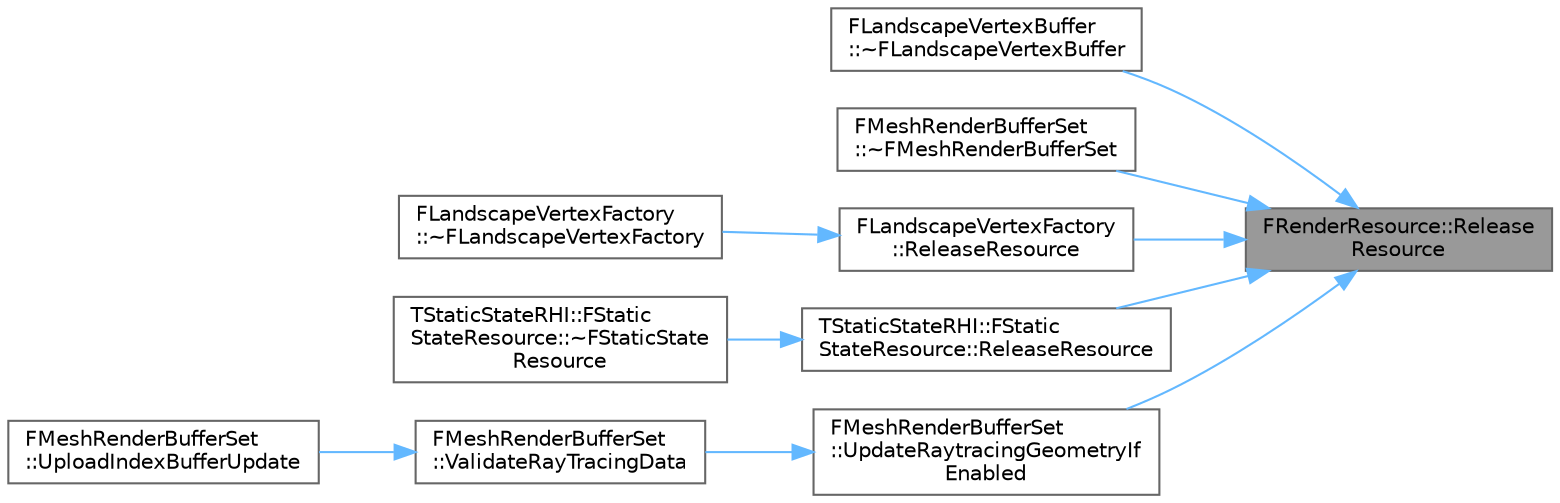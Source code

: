 digraph "FRenderResource::ReleaseResource"
{
 // INTERACTIVE_SVG=YES
 // LATEX_PDF_SIZE
  bgcolor="transparent";
  edge [fontname=Helvetica,fontsize=10,labelfontname=Helvetica,labelfontsize=10];
  node [fontname=Helvetica,fontsize=10,shape=box,height=0.2,width=0.4];
  rankdir="RL";
  Node1 [id="Node000001",label="FRenderResource::Release\lResource",height=0.2,width=0.4,color="gray40", fillcolor="grey60", style="filled", fontcolor="black",tooltip="Prepares the resource for deletion."];
  Node1 -> Node2 [id="edge1_Node000001_Node000002",dir="back",color="steelblue1",style="solid",tooltip=" "];
  Node2 [id="Node000002",label="FLandscapeVertexBuffer\l::~FLandscapeVertexBuffer",height=0.2,width=0.4,color="grey40", fillcolor="white", style="filled",URL="$d3/d8a/classFLandscapeVertexBuffer.html#a26e915061b0cdf2f572c815592b61623",tooltip="Destructor."];
  Node1 -> Node3 [id="edge2_Node000001_Node000003",dir="back",color="steelblue1",style="solid",tooltip=" "];
  Node3 [id="Node000003",label="FMeshRenderBufferSet\l::~FMeshRenderBufferSet",height=0.2,width=0.4,color="grey40", fillcolor="white", style="filled",URL="$d3/de3/classFMeshRenderBufferSet.html#aae911015a8d034eabefc98b56b764095",tooltip=" "];
  Node1 -> Node4 [id="edge3_Node000001_Node000004",dir="back",color="steelblue1",style="solid",tooltip=" "];
  Node4 [id="Node000004",label="FLandscapeVertexFactory\l::ReleaseResource",height=0.2,width=0.4,color="grey40", fillcolor="white", style="filled",URL="$da/daa/classFLandscapeVertexFactory.html#acc54955e92d343fdfdcf4d77aa9b7b58",tooltip="Prepares the resource for deletion."];
  Node4 -> Node5 [id="edge4_Node000004_Node000005",dir="back",color="steelblue1",style="solid",tooltip=" "];
  Node5 [id="Node000005",label="FLandscapeVertexFactory\l::~FLandscapeVertexFactory",height=0.2,width=0.4,color="grey40", fillcolor="white", style="filled",URL="$da/daa/classFLandscapeVertexFactory.html#a6dc57e4f5bd0498ec4ff309d70305620",tooltip=" "];
  Node1 -> Node6 [id="edge5_Node000001_Node000006",dir="back",color="steelblue1",style="solid",tooltip=" "];
  Node6 [id="Node000006",label="TStaticStateRHI::FStatic\lStateResource::ReleaseResource",height=0.2,width=0.4,color="grey40", fillcolor="white", style="filled",URL="$db/d2e/classTStaticStateRHI_1_1FStaticStateResource.html#a29c31d7c2504322ca42d93e70e24f3ba",tooltip="Prepares the resource for deletion."];
  Node6 -> Node7 [id="edge6_Node000006_Node000007",dir="back",color="steelblue1",style="solid",tooltip=" "];
  Node7 [id="Node000007",label="TStaticStateRHI::FStatic\lStateResource::~FStaticState\lResource",height=0.2,width=0.4,color="grey40", fillcolor="white", style="filled",URL="$db/d2e/classTStaticStateRHI_1_1FStaticStateResource.html#adace9ddbb059bacaeb2117f7965cad78",tooltip=" "];
  Node1 -> Node8 [id="edge7_Node000001_Node000008",dir="back",color="steelblue1",style="solid",tooltip=" "];
  Node8 [id="Node000008",label="FMeshRenderBufferSet\l::UpdateRaytracingGeometryIf\lEnabled",height=0.2,width=0.4,color="grey40", fillcolor="white", style="filled",URL="$d3/de3/classFMeshRenderBufferSet.html#ac78d8de479d5576836bf215d212c113d",tooltip=" "];
  Node8 -> Node9 [id="edge8_Node000008_Node000009",dir="back",color="steelblue1",style="solid",tooltip=" "];
  Node9 [id="Node000009",label="FMeshRenderBufferSet\l::ValidateRayTracingData",height=0.2,width=0.4,color="grey40", fillcolor="white", style="filled",URL="$d3/de3/classFMeshRenderBufferSet.html#afabe370bd3be9a6d4f2db40b0a869a9d",tooltip=" "];
  Node9 -> Node10 [id="edge9_Node000009_Node000010",dir="back",color="steelblue1",style="solid",tooltip=" "];
  Node10 [id="Node000010",label="FMeshRenderBufferSet\l::UploadIndexBufferUpdate",height=0.2,width=0.4,color="grey40", fillcolor="white", style="filled",URL="$d3/de3/classFMeshRenderBufferSet.html#ac3cf6c61f9c9b9a86da7f3b1658e429c",tooltip="Fast path to only update the primary and secondary index buffers."];
}
